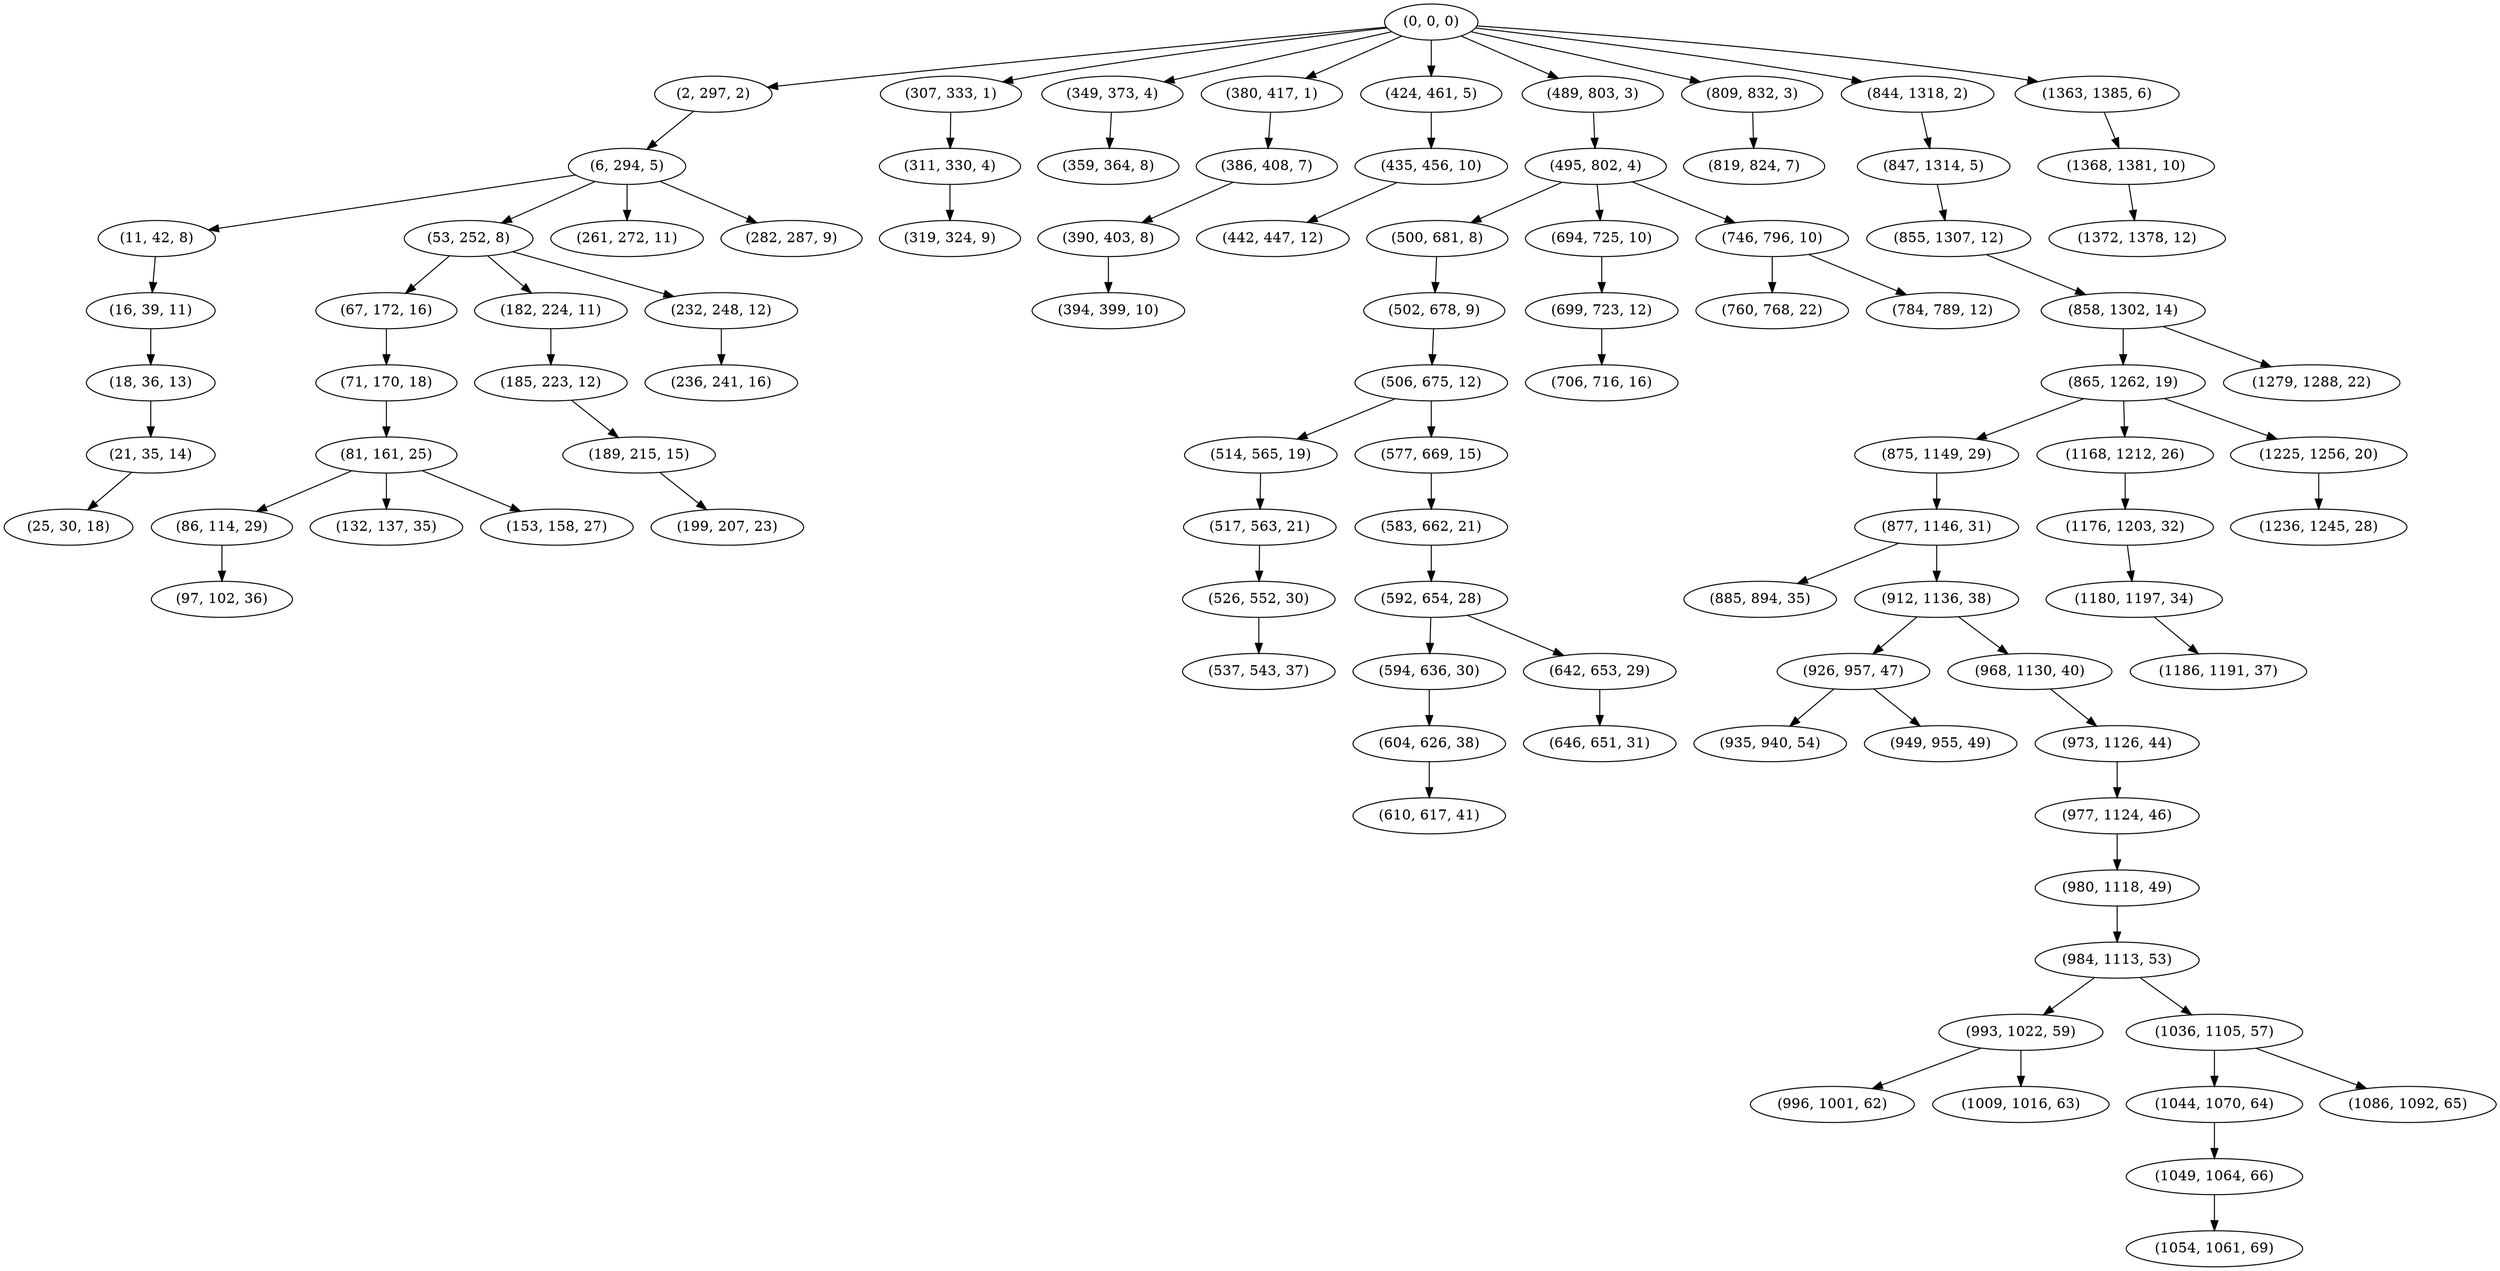 digraph tree {
    "(0, 0, 0)";
    "(2, 297, 2)";
    "(6, 294, 5)";
    "(11, 42, 8)";
    "(16, 39, 11)";
    "(18, 36, 13)";
    "(21, 35, 14)";
    "(25, 30, 18)";
    "(53, 252, 8)";
    "(67, 172, 16)";
    "(71, 170, 18)";
    "(81, 161, 25)";
    "(86, 114, 29)";
    "(97, 102, 36)";
    "(132, 137, 35)";
    "(153, 158, 27)";
    "(182, 224, 11)";
    "(185, 223, 12)";
    "(189, 215, 15)";
    "(199, 207, 23)";
    "(232, 248, 12)";
    "(236, 241, 16)";
    "(261, 272, 11)";
    "(282, 287, 9)";
    "(307, 333, 1)";
    "(311, 330, 4)";
    "(319, 324, 9)";
    "(349, 373, 4)";
    "(359, 364, 8)";
    "(380, 417, 1)";
    "(386, 408, 7)";
    "(390, 403, 8)";
    "(394, 399, 10)";
    "(424, 461, 5)";
    "(435, 456, 10)";
    "(442, 447, 12)";
    "(489, 803, 3)";
    "(495, 802, 4)";
    "(500, 681, 8)";
    "(502, 678, 9)";
    "(506, 675, 12)";
    "(514, 565, 19)";
    "(517, 563, 21)";
    "(526, 552, 30)";
    "(537, 543, 37)";
    "(577, 669, 15)";
    "(583, 662, 21)";
    "(592, 654, 28)";
    "(594, 636, 30)";
    "(604, 626, 38)";
    "(610, 617, 41)";
    "(642, 653, 29)";
    "(646, 651, 31)";
    "(694, 725, 10)";
    "(699, 723, 12)";
    "(706, 716, 16)";
    "(746, 796, 10)";
    "(760, 768, 22)";
    "(784, 789, 12)";
    "(809, 832, 3)";
    "(819, 824, 7)";
    "(844, 1318, 2)";
    "(847, 1314, 5)";
    "(855, 1307, 12)";
    "(858, 1302, 14)";
    "(865, 1262, 19)";
    "(875, 1149, 29)";
    "(877, 1146, 31)";
    "(885, 894, 35)";
    "(912, 1136, 38)";
    "(926, 957, 47)";
    "(935, 940, 54)";
    "(949, 955, 49)";
    "(968, 1130, 40)";
    "(973, 1126, 44)";
    "(977, 1124, 46)";
    "(980, 1118, 49)";
    "(984, 1113, 53)";
    "(993, 1022, 59)";
    "(996, 1001, 62)";
    "(1009, 1016, 63)";
    "(1036, 1105, 57)";
    "(1044, 1070, 64)";
    "(1049, 1064, 66)";
    "(1054, 1061, 69)";
    "(1086, 1092, 65)";
    "(1168, 1212, 26)";
    "(1176, 1203, 32)";
    "(1180, 1197, 34)";
    "(1186, 1191, 37)";
    "(1225, 1256, 20)";
    "(1236, 1245, 28)";
    "(1279, 1288, 22)";
    "(1363, 1385, 6)";
    "(1368, 1381, 10)";
    "(1372, 1378, 12)";
    "(0, 0, 0)" -> "(2, 297, 2)";
    "(0, 0, 0)" -> "(307, 333, 1)";
    "(0, 0, 0)" -> "(349, 373, 4)";
    "(0, 0, 0)" -> "(380, 417, 1)";
    "(0, 0, 0)" -> "(424, 461, 5)";
    "(0, 0, 0)" -> "(489, 803, 3)";
    "(0, 0, 0)" -> "(809, 832, 3)";
    "(0, 0, 0)" -> "(844, 1318, 2)";
    "(0, 0, 0)" -> "(1363, 1385, 6)";
    "(2, 297, 2)" -> "(6, 294, 5)";
    "(6, 294, 5)" -> "(11, 42, 8)";
    "(6, 294, 5)" -> "(53, 252, 8)";
    "(6, 294, 5)" -> "(261, 272, 11)";
    "(6, 294, 5)" -> "(282, 287, 9)";
    "(11, 42, 8)" -> "(16, 39, 11)";
    "(16, 39, 11)" -> "(18, 36, 13)";
    "(18, 36, 13)" -> "(21, 35, 14)";
    "(21, 35, 14)" -> "(25, 30, 18)";
    "(53, 252, 8)" -> "(67, 172, 16)";
    "(53, 252, 8)" -> "(182, 224, 11)";
    "(53, 252, 8)" -> "(232, 248, 12)";
    "(67, 172, 16)" -> "(71, 170, 18)";
    "(71, 170, 18)" -> "(81, 161, 25)";
    "(81, 161, 25)" -> "(86, 114, 29)";
    "(81, 161, 25)" -> "(132, 137, 35)";
    "(81, 161, 25)" -> "(153, 158, 27)";
    "(86, 114, 29)" -> "(97, 102, 36)";
    "(182, 224, 11)" -> "(185, 223, 12)";
    "(185, 223, 12)" -> "(189, 215, 15)";
    "(189, 215, 15)" -> "(199, 207, 23)";
    "(232, 248, 12)" -> "(236, 241, 16)";
    "(307, 333, 1)" -> "(311, 330, 4)";
    "(311, 330, 4)" -> "(319, 324, 9)";
    "(349, 373, 4)" -> "(359, 364, 8)";
    "(380, 417, 1)" -> "(386, 408, 7)";
    "(386, 408, 7)" -> "(390, 403, 8)";
    "(390, 403, 8)" -> "(394, 399, 10)";
    "(424, 461, 5)" -> "(435, 456, 10)";
    "(435, 456, 10)" -> "(442, 447, 12)";
    "(489, 803, 3)" -> "(495, 802, 4)";
    "(495, 802, 4)" -> "(500, 681, 8)";
    "(495, 802, 4)" -> "(694, 725, 10)";
    "(495, 802, 4)" -> "(746, 796, 10)";
    "(500, 681, 8)" -> "(502, 678, 9)";
    "(502, 678, 9)" -> "(506, 675, 12)";
    "(506, 675, 12)" -> "(514, 565, 19)";
    "(506, 675, 12)" -> "(577, 669, 15)";
    "(514, 565, 19)" -> "(517, 563, 21)";
    "(517, 563, 21)" -> "(526, 552, 30)";
    "(526, 552, 30)" -> "(537, 543, 37)";
    "(577, 669, 15)" -> "(583, 662, 21)";
    "(583, 662, 21)" -> "(592, 654, 28)";
    "(592, 654, 28)" -> "(594, 636, 30)";
    "(592, 654, 28)" -> "(642, 653, 29)";
    "(594, 636, 30)" -> "(604, 626, 38)";
    "(604, 626, 38)" -> "(610, 617, 41)";
    "(642, 653, 29)" -> "(646, 651, 31)";
    "(694, 725, 10)" -> "(699, 723, 12)";
    "(699, 723, 12)" -> "(706, 716, 16)";
    "(746, 796, 10)" -> "(760, 768, 22)";
    "(746, 796, 10)" -> "(784, 789, 12)";
    "(809, 832, 3)" -> "(819, 824, 7)";
    "(844, 1318, 2)" -> "(847, 1314, 5)";
    "(847, 1314, 5)" -> "(855, 1307, 12)";
    "(855, 1307, 12)" -> "(858, 1302, 14)";
    "(858, 1302, 14)" -> "(865, 1262, 19)";
    "(858, 1302, 14)" -> "(1279, 1288, 22)";
    "(865, 1262, 19)" -> "(875, 1149, 29)";
    "(865, 1262, 19)" -> "(1168, 1212, 26)";
    "(865, 1262, 19)" -> "(1225, 1256, 20)";
    "(875, 1149, 29)" -> "(877, 1146, 31)";
    "(877, 1146, 31)" -> "(885, 894, 35)";
    "(877, 1146, 31)" -> "(912, 1136, 38)";
    "(912, 1136, 38)" -> "(926, 957, 47)";
    "(912, 1136, 38)" -> "(968, 1130, 40)";
    "(926, 957, 47)" -> "(935, 940, 54)";
    "(926, 957, 47)" -> "(949, 955, 49)";
    "(968, 1130, 40)" -> "(973, 1126, 44)";
    "(973, 1126, 44)" -> "(977, 1124, 46)";
    "(977, 1124, 46)" -> "(980, 1118, 49)";
    "(980, 1118, 49)" -> "(984, 1113, 53)";
    "(984, 1113, 53)" -> "(993, 1022, 59)";
    "(984, 1113, 53)" -> "(1036, 1105, 57)";
    "(993, 1022, 59)" -> "(996, 1001, 62)";
    "(993, 1022, 59)" -> "(1009, 1016, 63)";
    "(1036, 1105, 57)" -> "(1044, 1070, 64)";
    "(1036, 1105, 57)" -> "(1086, 1092, 65)";
    "(1044, 1070, 64)" -> "(1049, 1064, 66)";
    "(1049, 1064, 66)" -> "(1054, 1061, 69)";
    "(1168, 1212, 26)" -> "(1176, 1203, 32)";
    "(1176, 1203, 32)" -> "(1180, 1197, 34)";
    "(1180, 1197, 34)" -> "(1186, 1191, 37)";
    "(1225, 1256, 20)" -> "(1236, 1245, 28)";
    "(1363, 1385, 6)" -> "(1368, 1381, 10)";
    "(1368, 1381, 10)" -> "(1372, 1378, 12)";
}
